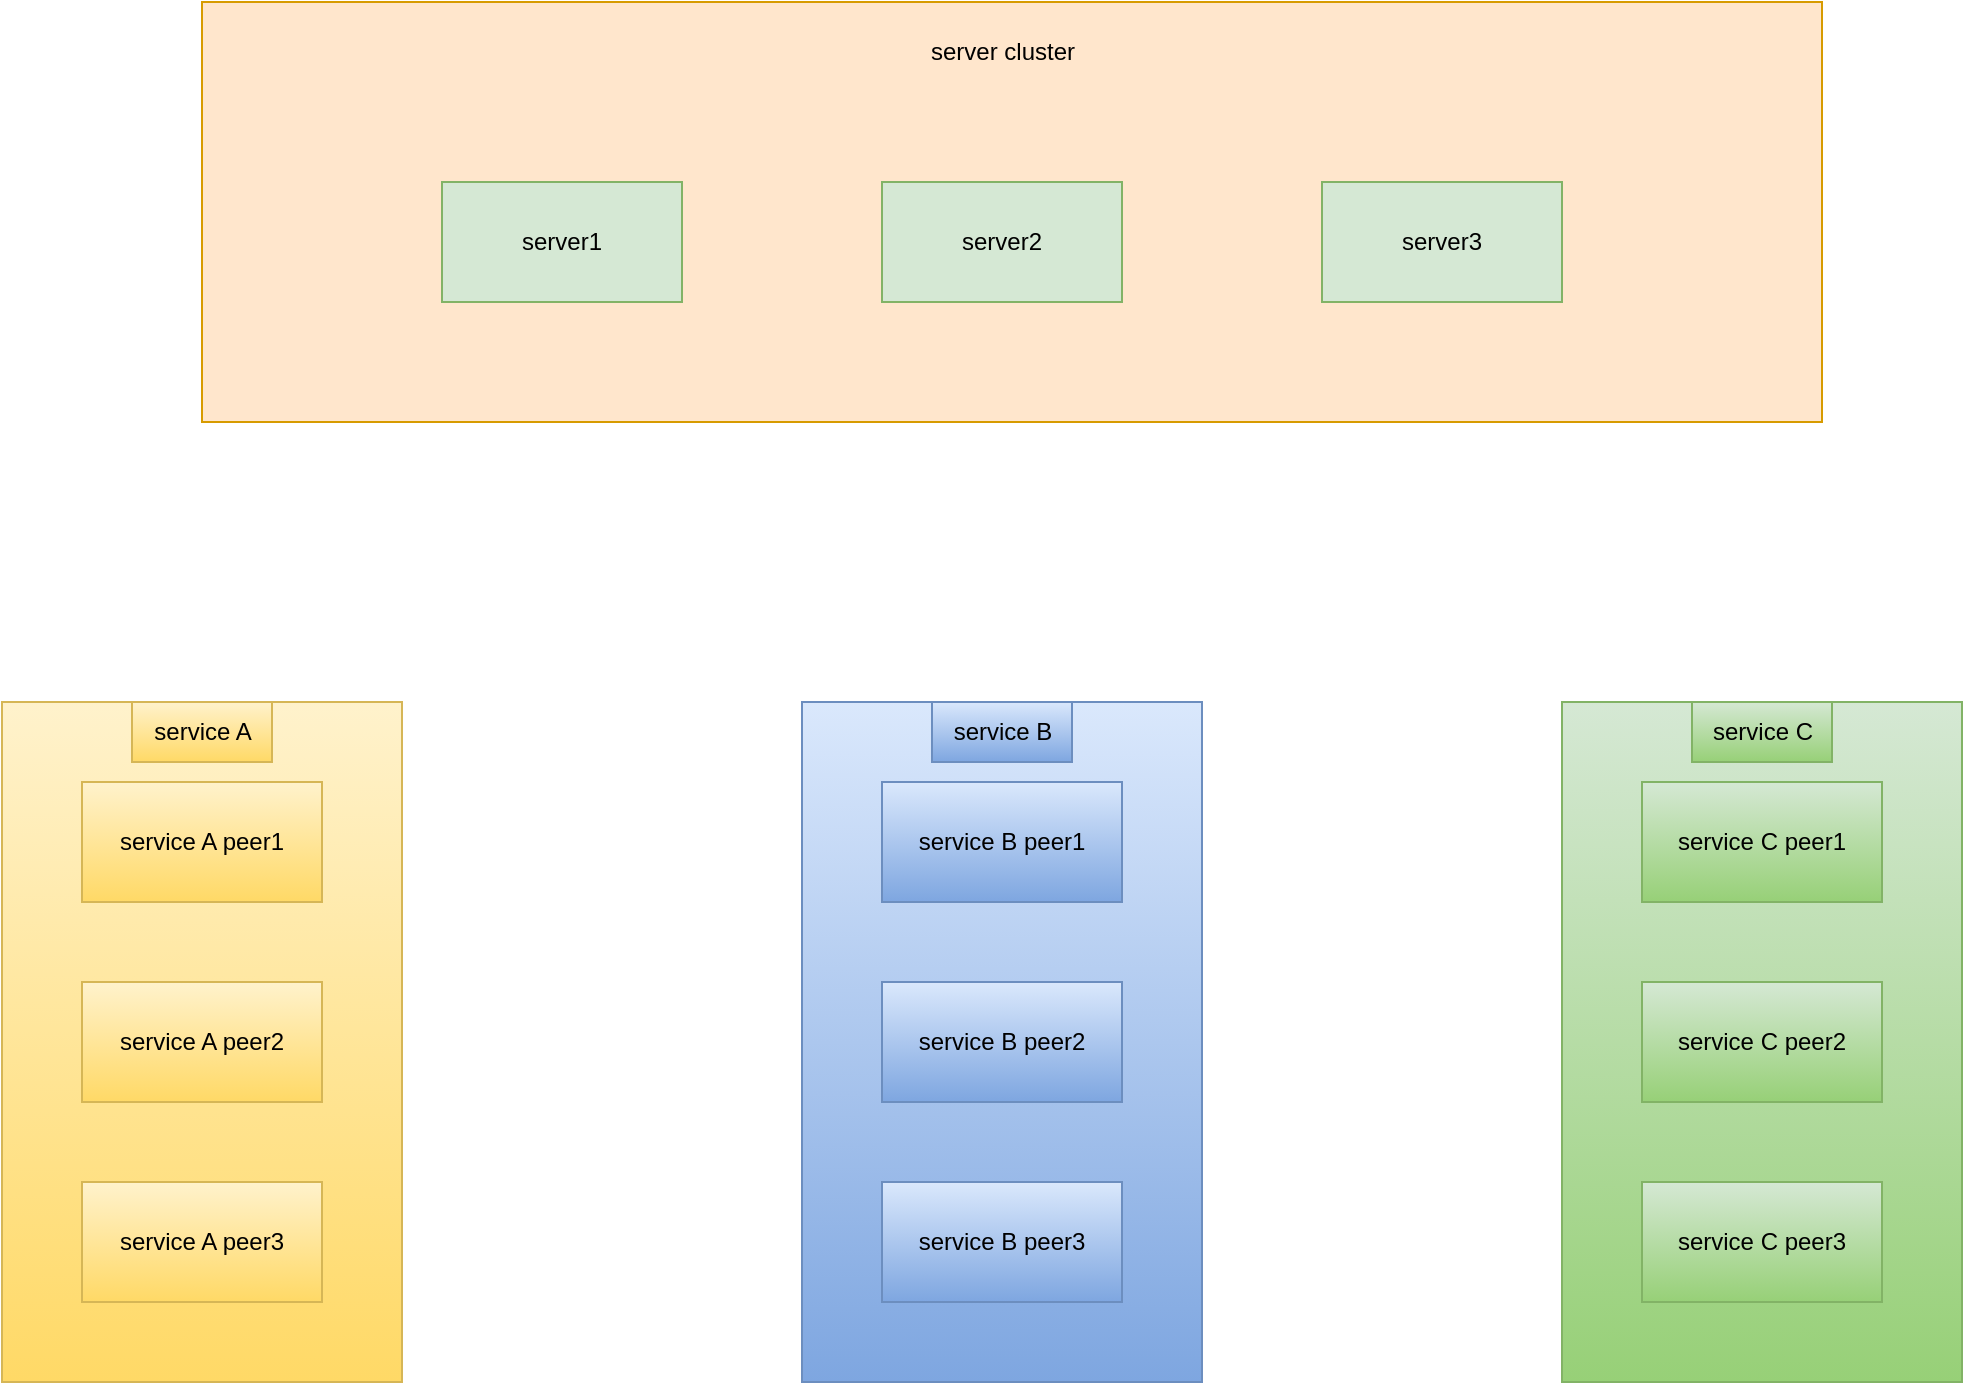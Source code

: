 <mxfile version="21.2.1" type="device" pages="2">
  <diagram id="5XfCwtr5BoAz4wGBc8aN" name="宏观图">
    <mxGraphModel dx="1194" dy="877" grid="1" gridSize="10" guides="1" tooltips="1" connect="1" arrows="1" fold="1" page="1" pageScale="1" pageWidth="2339" pageHeight="3300" math="0" shadow="0">
      <root>
        <mxCell id="0" />
        <mxCell id="1" parent="0" />
        <mxCell id="nbPRYZmu4dBR16OZ2acL-10" value="" style="whiteSpace=wrap;html=1;fillColor=#fff2cc;strokeColor=#d6b656;gradientColor=#ffd966;" vertex="1" parent="1">
          <mxGeometry x="490" y="760" width="200" height="340" as="geometry" />
        </mxCell>
        <mxCell id="nbPRYZmu4dBR16OZ2acL-4" value="" style="whiteSpace=wrap;html=1;fillColor=#ffe6cc;strokeColor=#d79b00;" vertex="1" parent="1">
          <mxGeometry x="590" y="410" width="810" height="210" as="geometry" />
        </mxCell>
        <mxCell id="nbPRYZmu4dBR16OZ2acL-1" value="server1" style="whiteSpace=wrap;html=1;fillColor=#d5e8d4;strokeColor=#82b366;" vertex="1" parent="1">
          <mxGeometry x="710" y="500" width="120" height="60" as="geometry" />
        </mxCell>
        <mxCell id="nbPRYZmu4dBR16OZ2acL-2" value="server2" style="whiteSpace=wrap;html=1;fillColor=#d5e8d4;strokeColor=#82b366;" vertex="1" parent="1">
          <mxGeometry x="930" y="500" width="120" height="60" as="geometry" />
        </mxCell>
        <mxCell id="nbPRYZmu4dBR16OZ2acL-3" value="server3" style="whiteSpace=wrap;html=1;fillColor=#d5e8d4;strokeColor=#82b366;" vertex="1" parent="1">
          <mxGeometry x="1150" y="500" width="120" height="60" as="geometry" />
        </mxCell>
        <mxCell id="nbPRYZmu4dBR16OZ2acL-5" value="server cluster" style="text;html=1;align=center;verticalAlign=middle;resizable=0;points=[];autosize=1;strokeColor=none;fillColor=none;" vertex="1" parent="1">
          <mxGeometry x="940" y="420" width="100" height="30" as="geometry" />
        </mxCell>
        <mxCell id="nbPRYZmu4dBR16OZ2acL-7" value="service A peer1" style="whiteSpace=wrap;html=1;fillColor=#fff2cc;strokeColor=#d6b656;gradientColor=#ffd966;" vertex="1" parent="1">
          <mxGeometry x="530" y="800" width="120" height="60" as="geometry" />
        </mxCell>
        <mxCell id="nbPRYZmu4dBR16OZ2acL-8" value="service A peer2" style="whiteSpace=wrap;html=1;fillColor=#fff2cc;strokeColor=#d6b656;gradientColor=#ffd966;" vertex="1" parent="1">
          <mxGeometry x="530" y="900" width="120" height="60" as="geometry" />
        </mxCell>
        <mxCell id="nbPRYZmu4dBR16OZ2acL-9" value="service A peer3" style="whiteSpace=wrap;html=1;fillColor=#fff2cc;strokeColor=#d6b656;gradientColor=#ffd966;" vertex="1" parent="1">
          <mxGeometry x="530" y="1000" width="120" height="60" as="geometry" />
        </mxCell>
        <mxCell id="nbPRYZmu4dBR16OZ2acL-11" value="service A" style="text;html=1;align=center;verticalAlign=middle;resizable=0;points=[];autosize=1;strokeColor=#d6b656;fillColor=#fff2cc;gradientColor=#ffd966;" vertex="1" parent="1">
          <mxGeometry x="555" y="760" width="70" height="30" as="geometry" />
        </mxCell>
        <mxCell id="nbPRYZmu4dBR16OZ2acL-12" value="" style="whiteSpace=wrap;html=1;fillColor=#dae8fc;gradientColor=#7ea6e0;strokeColor=#6c8ebf;" vertex="1" parent="1">
          <mxGeometry x="890" y="760" width="200" height="340" as="geometry" />
        </mxCell>
        <mxCell id="nbPRYZmu4dBR16OZ2acL-13" value="service B peer1" style="whiteSpace=wrap;html=1;fillColor=#dae8fc;gradientColor=#7ea6e0;strokeColor=#6c8ebf;" vertex="1" parent="1">
          <mxGeometry x="930" y="800" width="120" height="60" as="geometry" />
        </mxCell>
        <mxCell id="nbPRYZmu4dBR16OZ2acL-14" value="service B peer2" style="whiteSpace=wrap;html=1;fillColor=#dae8fc;gradientColor=#7ea6e0;strokeColor=#6c8ebf;" vertex="1" parent="1">
          <mxGeometry x="930" y="900" width="120" height="60" as="geometry" />
        </mxCell>
        <mxCell id="nbPRYZmu4dBR16OZ2acL-15" value="service B peer3" style="whiteSpace=wrap;html=1;fillColor=#dae8fc;gradientColor=#7ea6e0;strokeColor=#6c8ebf;" vertex="1" parent="1">
          <mxGeometry x="930" y="1000" width="120" height="60" as="geometry" />
        </mxCell>
        <mxCell id="nbPRYZmu4dBR16OZ2acL-16" value="service B" style="text;html=1;align=center;verticalAlign=middle;resizable=0;points=[];autosize=1;strokeColor=#6c8ebf;fillColor=#dae8fc;gradientColor=#7ea6e0;" vertex="1" parent="1">
          <mxGeometry x="955" y="760" width="70" height="30" as="geometry" />
        </mxCell>
        <mxCell id="nbPRYZmu4dBR16OZ2acL-17" value="" style="whiteSpace=wrap;html=1;fillColor=#d5e8d4;gradientColor=#97d077;strokeColor=#82b366;" vertex="1" parent="1">
          <mxGeometry x="1270" y="760" width="200" height="340" as="geometry" />
        </mxCell>
        <mxCell id="nbPRYZmu4dBR16OZ2acL-18" value="service C peer1" style="whiteSpace=wrap;html=1;fillColor=#d5e8d4;gradientColor=#97d077;strokeColor=#82b366;" vertex="1" parent="1">
          <mxGeometry x="1310" y="800" width="120" height="60" as="geometry" />
        </mxCell>
        <mxCell id="nbPRYZmu4dBR16OZ2acL-19" value="service C peer2" style="whiteSpace=wrap;html=1;fillColor=#d5e8d4;gradientColor=#97d077;strokeColor=#82b366;" vertex="1" parent="1">
          <mxGeometry x="1310" y="900" width="120" height="60" as="geometry" />
        </mxCell>
        <mxCell id="nbPRYZmu4dBR16OZ2acL-20" value="service C peer3" style="whiteSpace=wrap;html=1;fillColor=#d5e8d4;gradientColor=#97d077;strokeColor=#82b366;" vertex="1" parent="1">
          <mxGeometry x="1310" y="1000" width="120" height="60" as="geometry" />
        </mxCell>
        <mxCell id="nbPRYZmu4dBR16OZ2acL-21" value="service C" style="text;html=1;align=center;verticalAlign=middle;resizable=0;points=[];autosize=1;strokeColor=#82b366;fillColor=#d5e8d4;gradientColor=#97d077;" vertex="1" parent="1">
          <mxGeometry x="1335" y="760" width="70" height="30" as="geometry" />
        </mxCell>
      </root>
    </mxGraphModel>
  </diagram>
  <diagram id="nwsLNrturk6_ECBt1x15" name="集群通知三层任务批处理">
    <mxGraphModel dx="1194" dy="877" grid="1" gridSize="10" guides="1" tooltips="1" connect="1" arrows="1" fold="1" page="1" pageScale="1" pageWidth="827" pageHeight="1169" math="0" shadow="0">
      <root>
        <mxCell id="0" />
        <mxCell id="1" parent="0" />
        <mxCell id="azzsYmUziK8IycIOd77J-3" value="" style="edgeStyle=orthogonalEdgeStyle;rounded=0;orthogonalLoop=1;jettySize=auto;html=1;exitX=1;exitY=0.5;exitDx=0;exitDy=0;" parent="1" source="dHuXG8sKZ8IhFdhlgYbl-1" target="azzsYmUziK8IycIOd77J-2" edge="1">
          <mxGeometry relative="1" as="geometry" />
        </mxCell>
        <mxCell id="azzsYmUziK8IycIOd77J-4" value="把任务放到队列中" style="edgeLabel;html=1;align=center;verticalAlign=middle;resizable=0;points=[];" parent="azzsYmUziK8IycIOd77J-3" vertex="1" connectable="0">
          <mxGeometry x="-0.146" y="-2" relative="1" as="geometry">
            <mxPoint y="8" as="offset" />
          </mxGeometry>
        </mxCell>
        <mxCell id="dHuXG8sKZ8IhFdhlgYbl-2" style="edgeStyle=orthogonalEdgeStyle;rounded=0;orthogonalLoop=1;jettySize=auto;html=1;" parent="1" source="azzsYmUziK8IycIOd77J-1" target="dHuXG8sKZ8IhFdhlgYbl-1" edge="1">
          <mxGeometry relative="1" as="geometry" />
        </mxCell>
        <mxCell id="azzsYmUziK8IycIOd77J-1" value="TaskDispatcher" style="rounded=1;whiteSpace=wrap;html=1;fillColor=#fff2cc;strokeColor=#d6b656;" parent="1" vertex="1">
          <mxGeometry x="130" y="150" width="120" height="60" as="geometry" />
        </mxCell>
        <mxCell id="azzsYmUziK8IycIOd77J-7" value="" style="edgeStyle=orthogonalEdgeStyle;rounded=0;orthogonalLoop=1;jettySize=auto;html=1;" parent="1" source="azzsYmUziK8IycIOd77J-2" target="azzsYmUziK8IycIOd77J-6" edge="1">
          <mxGeometry relative="1" as="geometry" />
        </mxCell>
        <mxCell id="azzsYmUziK8IycIOd77J-2" value="acceptQueue" style="rounded=1;whiteSpace=wrap;html=1;fillColor=#fff2cc;strokeColor=#d6b656;" parent="1" vertex="1">
          <mxGeometry x="494" y="250" width="120" height="60" as="geometry" />
        </mxCell>
        <mxCell id="azzsYmUziK8IycIOd77J-9" style="edgeStyle=orthogonalEdgeStyle;rounded=0;orthogonalLoop=1;jettySize=auto;html=1;" parent="1" source="azzsYmUziK8IycIOd77J-5" edge="1">
          <mxGeometry relative="1" as="geometry">
            <mxPoint x="560" y="350" as="targetPoint" />
            <Array as="points">
              <mxPoint x="560" y="350" />
            </Array>
          </mxGeometry>
        </mxCell>
        <mxCell id="azzsYmUziK8IycIOd77J-13" value="驱动" style="edgeLabel;html=1;align=center;verticalAlign=middle;resizable=0;points=[];" parent="azzsYmUziK8IycIOd77J-9" vertex="1" connectable="0">
          <mxGeometry x="0.267" y="-1" relative="1" as="geometry">
            <mxPoint as="offset" />
          </mxGeometry>
        </mxCell>
        <mxCell id="azzsYmUziK8IycIOd77J-12" style="edgeStyle=orthogonalEdgeStyle;rounded=0;orthogonalLoop=1;jettySize=auto;html=1;" parent="1" source="azzsYmUziK8IycIOd77J-5" edge="1">
          <mxGeometry relative="1" as="geometry">
            <mxPoint x="550" y="490" as="targetPoint" />
            <Array as="points">
              <mxPoint x="390" y="490" />
            </Array>
          </mxGeometry>
        </mxCell>
        <mxCell id="azzsYmUziK8IycIOd77J-14" value="驱动" style="edgeLabel;html=1;align=center;verticalAlign=middle;resizable=0;points=[];" parent="azzsYmUziK8IycIOd77J-12" vertex="1" connectable="0">
          <mxGeometry x="0.3" y="1" relative="1" as="geometry">
            <mxPoint as="offset" />
          </mxGeometry>
        </mxCell>
        <mxCell id="azzsYmUziK8IycIOd77J-5" value="AcceptorRunner" style="rounded=1;whiteSpace=wrap;html=1;fillColor=#fff2cc;strokeColor=#d6b656;" parent="1" vertex="1">
          <mxGeometry x="330" y="390" width="120" height="60" as="geometry" />
        </mxCell>
        <mxCell id="azzsYmUziK8IycIOd77J-11" value="" style="edgeStyle=orthogonalEdgeStyle;rounded=0;orthogonalLoop=1;jettySize=auto;html=1;" parent="1" source="azzsYmUziK8IycIOd77J-6" target="azzsYmUziK8IycIOd77J-10" edge="1">
          <mxGeometry relative="1" as="geometry" />
        </mxCell>
        <mxCell id="dHuXG8sKZ8IhFdhlgYbl-4" style="edgeStyle=orthogonalEdgeStyle;rounded=0;orthogonalLoop=1;jettySize=auto;html=1;entryX=0;entryY=0.5;entryDx=0;entryDy=0;" parent="1" source="azzsYmUziK8IycIOd77J-6" target="dHuXG8sKZ8IhFdhlgYbl-3" edge="1">
          <mxGeometry relative="1" as="geometry" />
        </mxCell>
        <mxCell id="dHuXG8sKZ8IhFdhlgYbl-5" value="Map存储" style="edgeLabel;html=1;align=center;verticalAlign=middle;resizable=0;points=[];" parent="dHuXG8sKZ8IhFdhlgYbl-4" vertex="1" connectable="0">
          <mxGeometry x="-0.182" y="-1" relative="1" as="geometry">
            <mxPoint as="offset" />
          </mxGeometry>
        </mxCell>
        <mxCell id="azzsYmUziK8IycIOd77J-6" value="proccessingOrder" style="whiteSpace=wrap;html=1;rounded=1;fillColor=#fff2cc;strokeColor=#d6b656;" parent="1" vertex="1">
          <mxGeometry x="494" y="390" width="120" height="60" as="geometry" />
        </mxCell>
        <mxCell id="azzsYmUziK8IycIOd77J-16" style="edgeStyle=orthogonalEdgeStyle;rounded=0;orthogonalLoop=1;jettySize=auto;html=1;entryX=1;entryY=0.5;entryDx=0;entryDy=0;" parent="1" source="azzsYmUziK8IycIOd77J-10" target="azzsYmUziK8IycIOd77J-15" edge="1">
          <mxGeometry relative="1" as="geometry">
            <mxPoint x="580" y="640" as="sourcePoint" />
            <Array as="points">
              <mxPoint x="554" y="670" />
            </Array>
          </mxGeometry>
        </mxCell>
        <mxCell id="azzsYmUziK8IycIOd77J-17" value="消费" style="edgeLabel;html=1;align=center;verticalAlign=middle;resizable=0;points=[];" parent="azzsYmUziK8IycIOd77J-16" vertex="1" connectable="0">
          <mxGeometry x="-0.338" y="-2" relative="1" as="geometry">
            <mxPoint as="offset" />
          </mxGeometry>
        </mxCell>
        <mxCell id="azzsYmUziK8IycIOd77J-10" value="batchingWorkQueue" style="whiteSpace=wrap;html=1;rounded=1;fillColor=#fff2cc;strokeColor=#d6b656;" parent="1" vertex="1">
          <mxGeometry x="494" y="530" width="120" height="60" as="geometry" />
        </mxCell>
        <mxCell id="azzsYmUziK8IycIOd77J-15" value="BatchWorkerRunnable" style="whiteSpace=wrap;html=1;rounded=1;fillColor=#fff2cc;strokeColor=#d6b656;" parent="1" vertex="1">
          <mxGeometry x="330" y="640" width="150" height="60" as="geometry" />
        </mxCell>
        <mxCell id="dHuXG8sKZ8IhFdhlgYbl-1" value="AcceptorExecutor" style="rounded=1;whiteSpace=wrap;html=1;fillColor=#fff2cc;strokeColor=#d6b656;" parent="1" vertex="1">
          <mxGeometry x="345" y="150" width="120" height="60" as="geometry" />
        </mxCell>
        <mxCell id="dHuXG8sKZ8IhFdhlgYbl-3" value="pendingTasks" style="rounded=1;whiteSpace=wrap;html=1;fillColor=#fff2cc;strokeColor=#d6b656;" parent="1" vertex="1">
          <mxGeometry x="720" y="390" width="120" height="60" as="geometry" />
        </mxCell>
      </root>
    </mxGraphModel>
  </diagram>
</mxfile>
